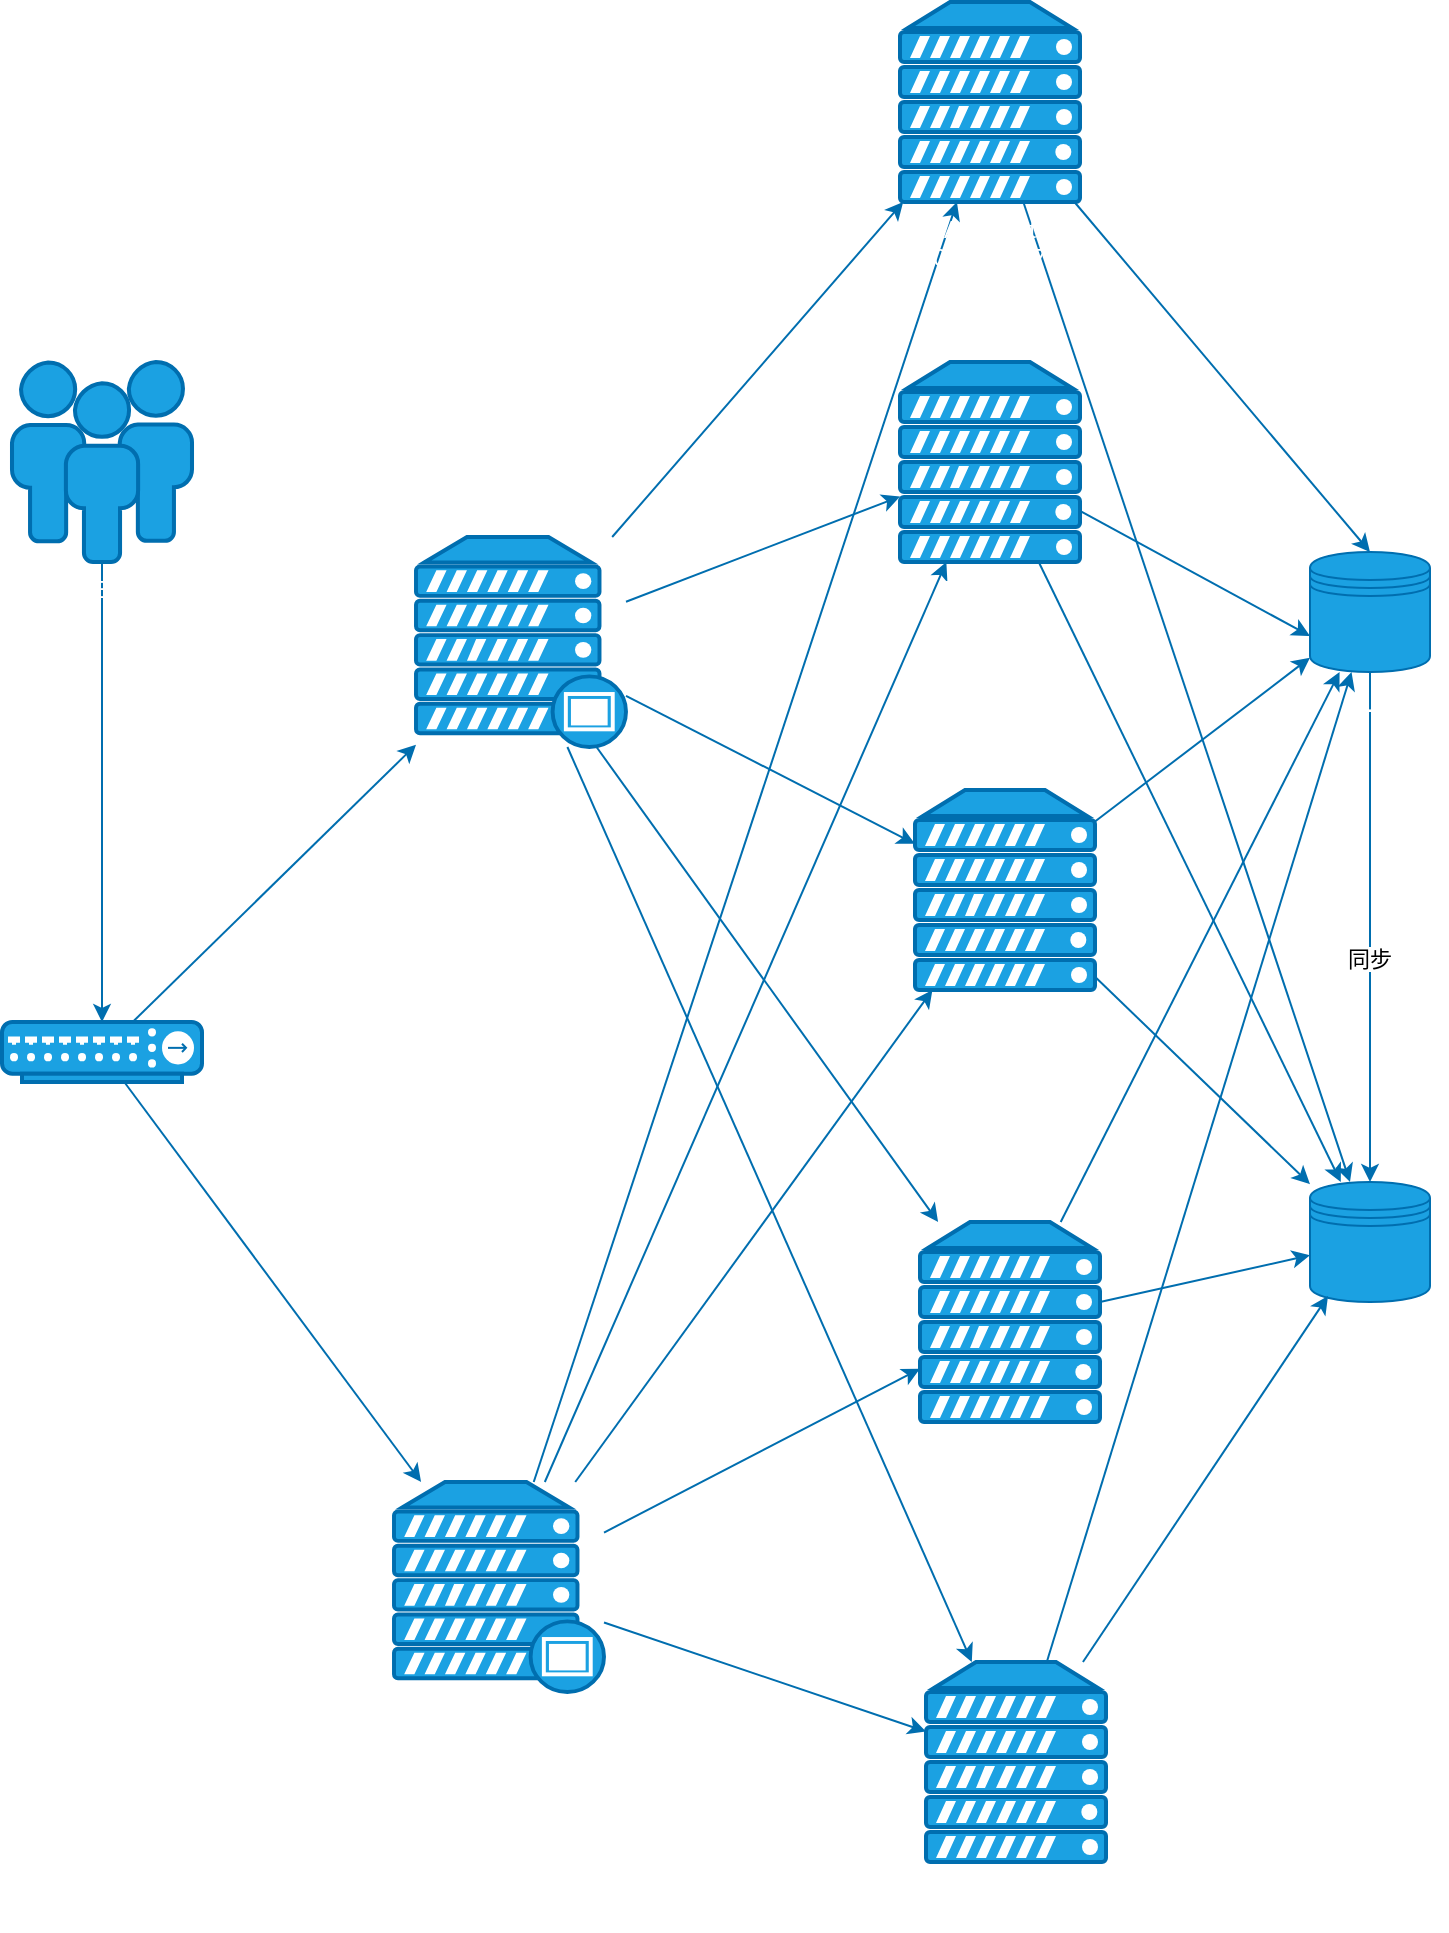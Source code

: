 <mxfile version="18.0.2" type="github">
  <diagram id="6a731a19-8d31-9384-78a2-239565b7b9f0" name="Page-1">
    <mxGraphModel dx="1673" dy="-235" grid="1" gridSize="10" guides="1" tooltips="1" connect="1" arrows="1" fold="1" page="1" pageScale="1" pageWidth="827" pageHeight="1169" background="none" math="0" shadow="0">
      <root>
        <mxCell id="0" />
        <mxCell id="1" parent="0" />
        <mxCell id="mS-wyy-bUG0AQd56grwA-2262" value="同步" style="edgeStyle=orthogonalEdgeStyle;rounded=0;orthogonalLoop=1;jettySize=auto;verticalAlign=bottom;spacingBottom=-25;fillColor=#1ba1e2;strokeColor=#006EAF;" edge="1" parent="1" source="mS-wyy-bUG0AQd56grwA-2258" target="mS-wyy-bUG0AQd56grwA-2261">
          <mxGeometry relative="1" as="geometry" />
        </mxCell>
        <mxCell id="mS-wyy-bUG0AQd56grwA-2258" value="10.169.15.100" style="shape=datastore;verticalAlign=bottom;spacingBottom=-25;fillColor=#1ba1e2;fontColor=#ffffff;strokeColor=#006EAF;" vertex="1" parent="1">
          <mxGeometry x="703" y="1535" width="60" height="60" as="geometry" />
        </mxCell>
        <mxCell id="mS-wyy-bUG0AQd56grwA-2261" value="10.169.15.101" style="shape=datastore;fillColor=#1ba1e2;strokeColor=#006EAF;fontColor=#ffffff;spacingBottom=-25;verticalAlign=bottom;" vertex="1" parent="1">
          <mxGeometry x="703" y="1850" width="60" height="60" as="geometry" />
        </mxCell>
        <mxCell id="mS-wyy-bUG0AQd56grwA-2276" style="edgeStyle=orthogonalEdgeStyle;rounded=0;orthogonalLoop=1;jettySize=auto;fillColor=#1ba1e2;strokeColor=#006EAF;" edge="1" parent="1" source="mS-wyy-bUG0AQd56grwA-2270" target="mS-wyy-bUG0AQd56grwA-2275">
          <mxGeometry relative="1" as="geometry" />
        </mxCell>
        <mxCell id="mS-wyy-bUG0AQd56grwA-2270" value="USERS" style="fontColor=#ffffff;verticalAlign=top;verticalLabelPosition=bottom;labelPosition=center;align=center;outlineConnect=0;fillColor=#1ba1e2;strokeColor=#006EAF;gradientDirection=north;strokeWidth=2;shape=mxgraph.networks.users;" vertex="1" parent="1">
          <mxGeometry x="54" y="1440" width="90" height="100" as="geometry" />
        </mxCell>
        <mxCell id="mS-wyy-bUG0AQd56grwA-2279" style="rounded=0;orthogonalLoop=1;jettySize=auto;fillColor=#1ba1e2;strokeColor=#006EAF;" edge="1" parent="1" source="mS-wyy-bUG0AQd56grwA-2275" target="mS-wyy-bUG0AQd56grwA-2278">
          <mxGeometry relative="1" as="geometry" />
        </mxCell>
        <mxCell id="mS-wyy-bUG0AQd56grwA-2280" style="edgeStyle=none;rounded=0;orthogonalLoop=1;jettySize=auto;fillColor=#1ba1e2;strokeColor=#006EAF;" edge="1" parent="1" source="mS-wyy-bUG0AQd56grwA-2275" target="mS-wyy-bUG0AQd56grwA-2277">
          <mxGeometry relative="1" as="geometry" />
        </mxCell>
        <mxCell id="mS-wyy-bUG0AQd56grwA-2275" value="F5" style="fontColor=#ffffff;verticalAlign=top;verticalLabelPosition=bottom;labelPosition=center;align=center;outlineConnect=0;fillColor=#1ba1e2;strokeColor=#006EAF;gradientDirection=north;strokeWidth=2;shape=mxgraph.networks.hub;" vertex="1" parent="1">
          <mxGeometry x="49" y="1770" width="100" height="30" as="geometry" />
        </mxCell>
        <mxCell id="mS-wyy-bUG0AQd56grwA-2296" style="edgeStyle=none;rounded=0;orthogonalLoop=1;jettySize=auto;fillColor=#1ba1e2;strokeColor=#006EAF;" edge="1" parent="1" source="mS-wyy-bUG0AQd56grwA-2277" target="mS-wyy-bUG0AQd56grwA-2288">
          <mxGeometry relative="1" as="geometry" />
        </mxCell>
        <mxCell id="mS-wyy-bUG0AQd56grwA-2297" style="edgeStyle=none;rounded=0;orthogonalLoop=1;jettySize=auto;fillColor=#1ba1e2;strokeColor=#006EAF;" edge="1" parent="1" source="mS-wyy-bUG0AQd56grwA-2277" target="mS-wyy-bUG0AQd56grwA-2289">
          <mxGeometry relative="1" as="geometry" />
        </mxCell>
        <mxCell id="mS-wyy-bUG0AQd56grwA-2298" style="edgeStyle=none;rounded=0;orthogonalLoop=1;jettySize=auto;fillColor=#1ba1e2;strokeColor=#006EAF;" edge="1" parent="1" source="mS-wyy-bUG0AQd56grwA-2277" target="mS-wyy-bUG0AQd56grwA-2290">
          <mxGeometry relative="1" as="geometry" />
        </mxCell>
        <mxCell id="mS-wyy-bUG0AQd56grwA-2299" style="edgeStyle=none;rounded=0;orthogonalLoop=1;jettySize=auto;fillColor=#1ba1e2;strokeColor=#006EAF;" edge="1" parent="1" source="mS-wyy-bUG0AQd56grwA-2277" target="mS-wyy-bUG0AQd56grwA-2291">
          <mxGeometry relative="1" as="geometry" />
        </mxCell>
        <mxCell id="mS-wyy-bUG0AQd56grwA-2302" style="edgeStyle=none;rounded=0;orthogonalLoop=1;jettySize=auto;fillColor=#1ba1e2;strokeColor=#006EAF;" edge="1" parent="1" source="mS-wyy-bUG0AQd56grwA-2277" target="mS-wyy-bUG0AQd56grwA-2300">
          <mxGeometry relative="1" as="geometry" />
        </mxCell>
        <mxCell id="mS-wyy-bUG0AQd56grwA-2277" value="Nginx&#xa;10.169.17.2" style="fontColor=#ffffff;verticalAlign=top;verticalLabelPosition=bottom;labelPosition=center;align=center;outlineConnect=0;fillColor=#1ba1e2;strokeColor=#006EAF;gradientDirection=north;strokeWidth=2;shape=mxgraph.networks.proxy_server;" vertex="1" parent="1">
          <mxGeometry x="245" y="2000" width="105" height="105" as="geometry" />
        </mxCell>
        <mxCell id="mS-wyy-bUG0AQd56grwA-2292" style="edgeStyle=none;rounded=0;orthogonalLoop=1;jettySize=auto;fillColor=#1ba1e2;strokeColor=#006EAF;" edge="1" parent="1" source="mS-wyy-bUG0AQd56grwA-2278" target="mS-wyy-bUG0AQd56grwA-2288">
          <mxGeometry relative="1" as="geometry" />
        </mxCell>
        <mxCell id="mS-wyy-bUG0AQd56grwA-2293" style="edgeStyle=none;rounded=0;orthogonalLoop=1;jettySize=auto;fillColor=#1ba1e2;strokeColor=#006EAF;" edge="1" parent="1" source="mS-wyy-bUG0AQd56grwA-2278" target="mS-wyy-bUG0AQd56grwA-2289">
          <mxGeometry relative="1" as="geometry" />
        </mxCell>
        <mxCell id="mS-wyy-bUG0AQd56grwA-2294" style="edgeStyle=none;rounded=0;orthogonalLoop=1;jettySize=auto;fillColor=#1ba1e2;strokeColor=#006EAF;" edge="1" parent="1" source="mS-wyy-bUG0AQd56grwA-2278" target="mS-wyy-bUG0AQd56grwA-2290">
          <mxGeometry relative="1" as="geometry" />
        </mxCell>
        <mxCell id="mS-wyy-bUG0AQd56grwA-2295" style="edgeStyle=none;rounded=0;orthogonalLoop=1;jettySize=auto;fillColor=#1ba1e2;strokeColor=#006EAF;" edge="1" parent="1" source="mS-wyy-bUG0AQd56grwA-2278" target="mS-wyy-bUG0AQd56grwA-2291">
          <mxGeometry relative="1" as="geometry" />
        </mxCell>
        <mxCell id="mS-wyy-bUG0AQd56grwA-2301" style="edgeStyle=none;rounded=0;orthogonalLoop=1;jettySize=auto;fillColor=#1ba1e2;strokeColor=#006EAF;" edge="1" parent="1" source="mS-wyy-bUG0AQd56grwA-2278" target="mS-wyy-bUG0AQd56grwA-2300">
          <mxGeometry relative="1" as="geometry" />
        </mxCell>
        <mxCell id="mS-wyy-bUG0AQd56grwA-2278" value="Nginx&#xa;10.169.17.1" style="fontColor=#ffffff;verticalAlign=top;verticalLabelPosition=bottom;labelPosition=center;align=center;outlineConnect=0;fillColor=#1ba1e2;strokeColor=#006EAF;gradientDirection=north;strokeWidth=2;shape=mxgraph.networks.proxy_server;" vertex="1" parent="1">
          <mxGeometry x="256" y="1527.5" width="105" height="105" as="geometry" />
        </mxCell>
        <mxCell id="mS-wyy-bUG0AQd56grwA-2304" style="edgeStyle=none;rounded=0;orthogonalLoop=1;jettySize=auto;entryX=0;entryY=0.7;entryDx=0;entryDy=0;fillColor=#1ba1e2;strokeColor=#006EAF;" edge="1" parent="1" source="mS-wyy-bUG0AQd56grwA-2288" target="mS-wyy-bUG0AQd56grwA-2258">
          <mxGeometry relative="1" as="geometry" />
        </mxCell>
        <mxCell id="mS-wyy-bUG0AQd56grwA-2309" style="edgeStyle=none;rounded=0;orthogonalLoop=1;jettySize=auto;fillColor=#1ba1e2;strokeColor=#006EAF;" edge="1" parent="1" source="mS-wyy-bUG0AQd56grwA-2288" target="mS-wyy-bUG0AQd56grwA-2261">
          <mxGeometry relative="1" as="geometry" />
        </mxCell>
        <mxCell id="mS-wyy-bUG0AQd56grwA-2288" value="TOMCAT&#xa;10.169.15.3" style="fontColor=#ffffff;verticalAlign=top;verticalLabelPosition=bottom;labelPosition=center;align=center;outlineConnect=0;fillColor=#1ba1e2;strokeColor=#006EAF;gradientDirection=north;strokeWidth=2;shape=mxgraph.networks.server;" vertex="1" parent="1">
          <mxGeometry x="498" y="1440" width="90" height="100" as="geometry" />
        </mxCell>
        <mxCell id="mS-wyy-bUG0AQd56grwA-2305" style="edgeStyle=none;rounded=0;orthogonalLoop=1;jettySize=auto;fillColor=#1ba1e2;strokeColor=#006EAF;" edge="1" parent="1" source="mS-wyy-bUG0AQd56grwA-2289" target="mS-wyy-bUG0AQd56grwA-2258">
          <mxGeometry relative="1" as="geometry">
            <mxPoint x="640" y="1690" as="targetPoint" />
          </mxGeometry>
        </mxCell>
        <mxCell id="mS-wyy-bUG0AQd56grwA-2310" style="edgeStyle=none;rounded=0;orthogonalLoop=1;jettySize=auto;fillColor=#1ba1e2;strokeColor=#006EAF;" edge="1" parent="1" source="mS-wyy-bUG0AQd56grwA-2289" target="mS-wyy-bUG0AQd56grwA-2261">
          <mxGeometry relative="1" as="geometry" />
        </mxCell>
        <mxCell id="mS-wyy-bUG0AQd56grwA-2289" value="TOMCAT&#xa;10.169.15.4" style="fontColor=#ffffff;verticalAlign=top;verticalLabelPosition=bottom;labelPosition=center;align=center;outlineConnect=0;fillColor=#1ba1e2;strokeColor=#006EAF;gradientDirection=north;strokeWidth=2;shape=mxgraph.networks.server;" vertex="1" parent="1">
          <mxGeometry x="505.5" y="1654" width="90" height="100" as="geometry" />
        </mxCell>
        <mxCell id="mS-wyy-bUG0AQd56grwA-2306" style="edgeStyle=none;rounded=0;orthogonalLoop=1;jettySize=auto;fillColor=#1ba1e2;strokeColor=#006EAF;" edge="1" parent="1" source="mS-wyy-bUG0AQd56grwA-2290" target="mS-wyy-bUG0AQd56grwA-2258">
          <mxGeometry relative="1" as="geometry" />
        </mxCell>
        <mxCell id="mS-wyy-bUG0AQd56grwA-2311" style="edgeStyle=none;rounded=0;orthogonalLoop=1;jettySize=auto;fillColor=#1ba1e2;strokeColor=#006EAF;" edge="1" parent="1" source="mS-wyy-bUG0AQd56grwA-2290" target="mS-wyy-bUG0AQd56grwA-2261">
          <mxGeometry relative="1" as="geometry" />
        </mxCell>
        <mxCell id="mS-wyy-bUG0AQd56grwA-2290" value="PRD&#xa;10.169.15.5" style="fontColor=#ffffff;verticalAlign=top;verticalLabelPosition=bottom;labelPosition=center;align=center;outlineConnect=0;fillColor=#1ba1e2;strokeColor=#006EAF;gradientDirection=north;strokeWidth=2;shape=mxgraph.networks.server;" vertex="1" parent="1">
          <mxGeometry x="508" y="1870" width="90" height="100" as="geometry" />
        </mxCell>
        <mxCell id="mS-wyy-bUG0AQd56grwA-2307" style="edgeStyle=none;rounded=0;orthogonalLoop=1;jettySize=auto;fillColor=#1ba1e2;strokeColor=#006EAF;" edge="1" parent="1" source="mS-wyy-bUG0AQd56grwA-2291" target="mS-wyy-bUG0AQd56grwA-2258">
          <mxGeometry relative="1" as="geometry" />
        </mxCell>
        <mxCell id="mS-wyy-bUG0AQd56grwA-2312" style="edgeStyle=none;rounded=0;orthogonalLoop=1;jettySize=auto;entryX=0.15;entryY=0.95;entryDx=0;entryDy=0;entryPerimeter=0;fillColor=#1ba1e2;strokeColor=#006EAF;" edge="1" parent="1" source="mS-wyy-bUG0AQd56grwA-2291" target="mS-wyy-bUG0AQd56grwA-2261">
          <mxGeometry relative="1" as="geometry" />
        </mxCell>
        <mxCell id="mS-wyy-bUG0AQd56grwA-2291" value="PRD&#xa;10.169.15.6" style="fontColor=#ffffff;verticalAlign=top;verticalLabelPosition=bottom;labelPosition=center;align=center;outlineConnect=0;fillColor=#1ba1e2;strokeColor=#006EAF;gradientDirection=north;strokeWidth=2;shape=mxgraph.networks.server;" vertex="1" parent="1">
          <mxGeometry x="511" y="2090" width="90" height="100" as="geometry" />
        </mxCell>
        <mxCell id="mS-wyy-bUG0AQd56grwA-2303" style="edgeStyle=none;rounded=0;orthogonalLoop=1;jettySize=auto;entryX=0.5;entryY=0;entryDx=0;entryDy=0;fillColor=#1ba1e2;strokeColor=#006EAF;" edge="1" parent="1" source="mS-wyy-bUG0AQd56grwA-2300" target="mS-wyy-bUG0AQd56grwA-2258">
          <mxGeometry relative="1" as="geometry" />
        </mxCell>
        <mxCell id="mS-wyy-bUG0AQd56grwA-2308" style="edgeStyle=none;rounded=0;orthogonalLoop=1;jettySize=auto;fillColor=#1ba1e2;strokeColor=#006EAF;" edge="1" parent="1" source="mS-wyy-bUG0AQd56grwA-2300" target="mS-wyy-bUG0AQd56grwA-2261">
          <mxGeometry relative="1" as="geometry" />
        </mxCell>
        <mxCell id="mS-wyy-bUG0AQd56grwA-2300" value="AnyChat&#xa;10.169.42.71" style="fontColor=#ffffff;verticalAlign=top;verticalLabelPosition=bottom;labelPosition=center;align=center;outlineConnect=0;fillColor=#1ba1e2;strokeColor=#006EAF;gradientDirection=north;strokeWidth=2;shape=mxgraph.networks.server;" vertex="1" parent="1">
          <mxGeometry x="498" y="1260" width="90" height="100" as="geometry" />
        </mxCell>
      </root>
    </mxGraphModel>
  </diagram>
</mxfile>
